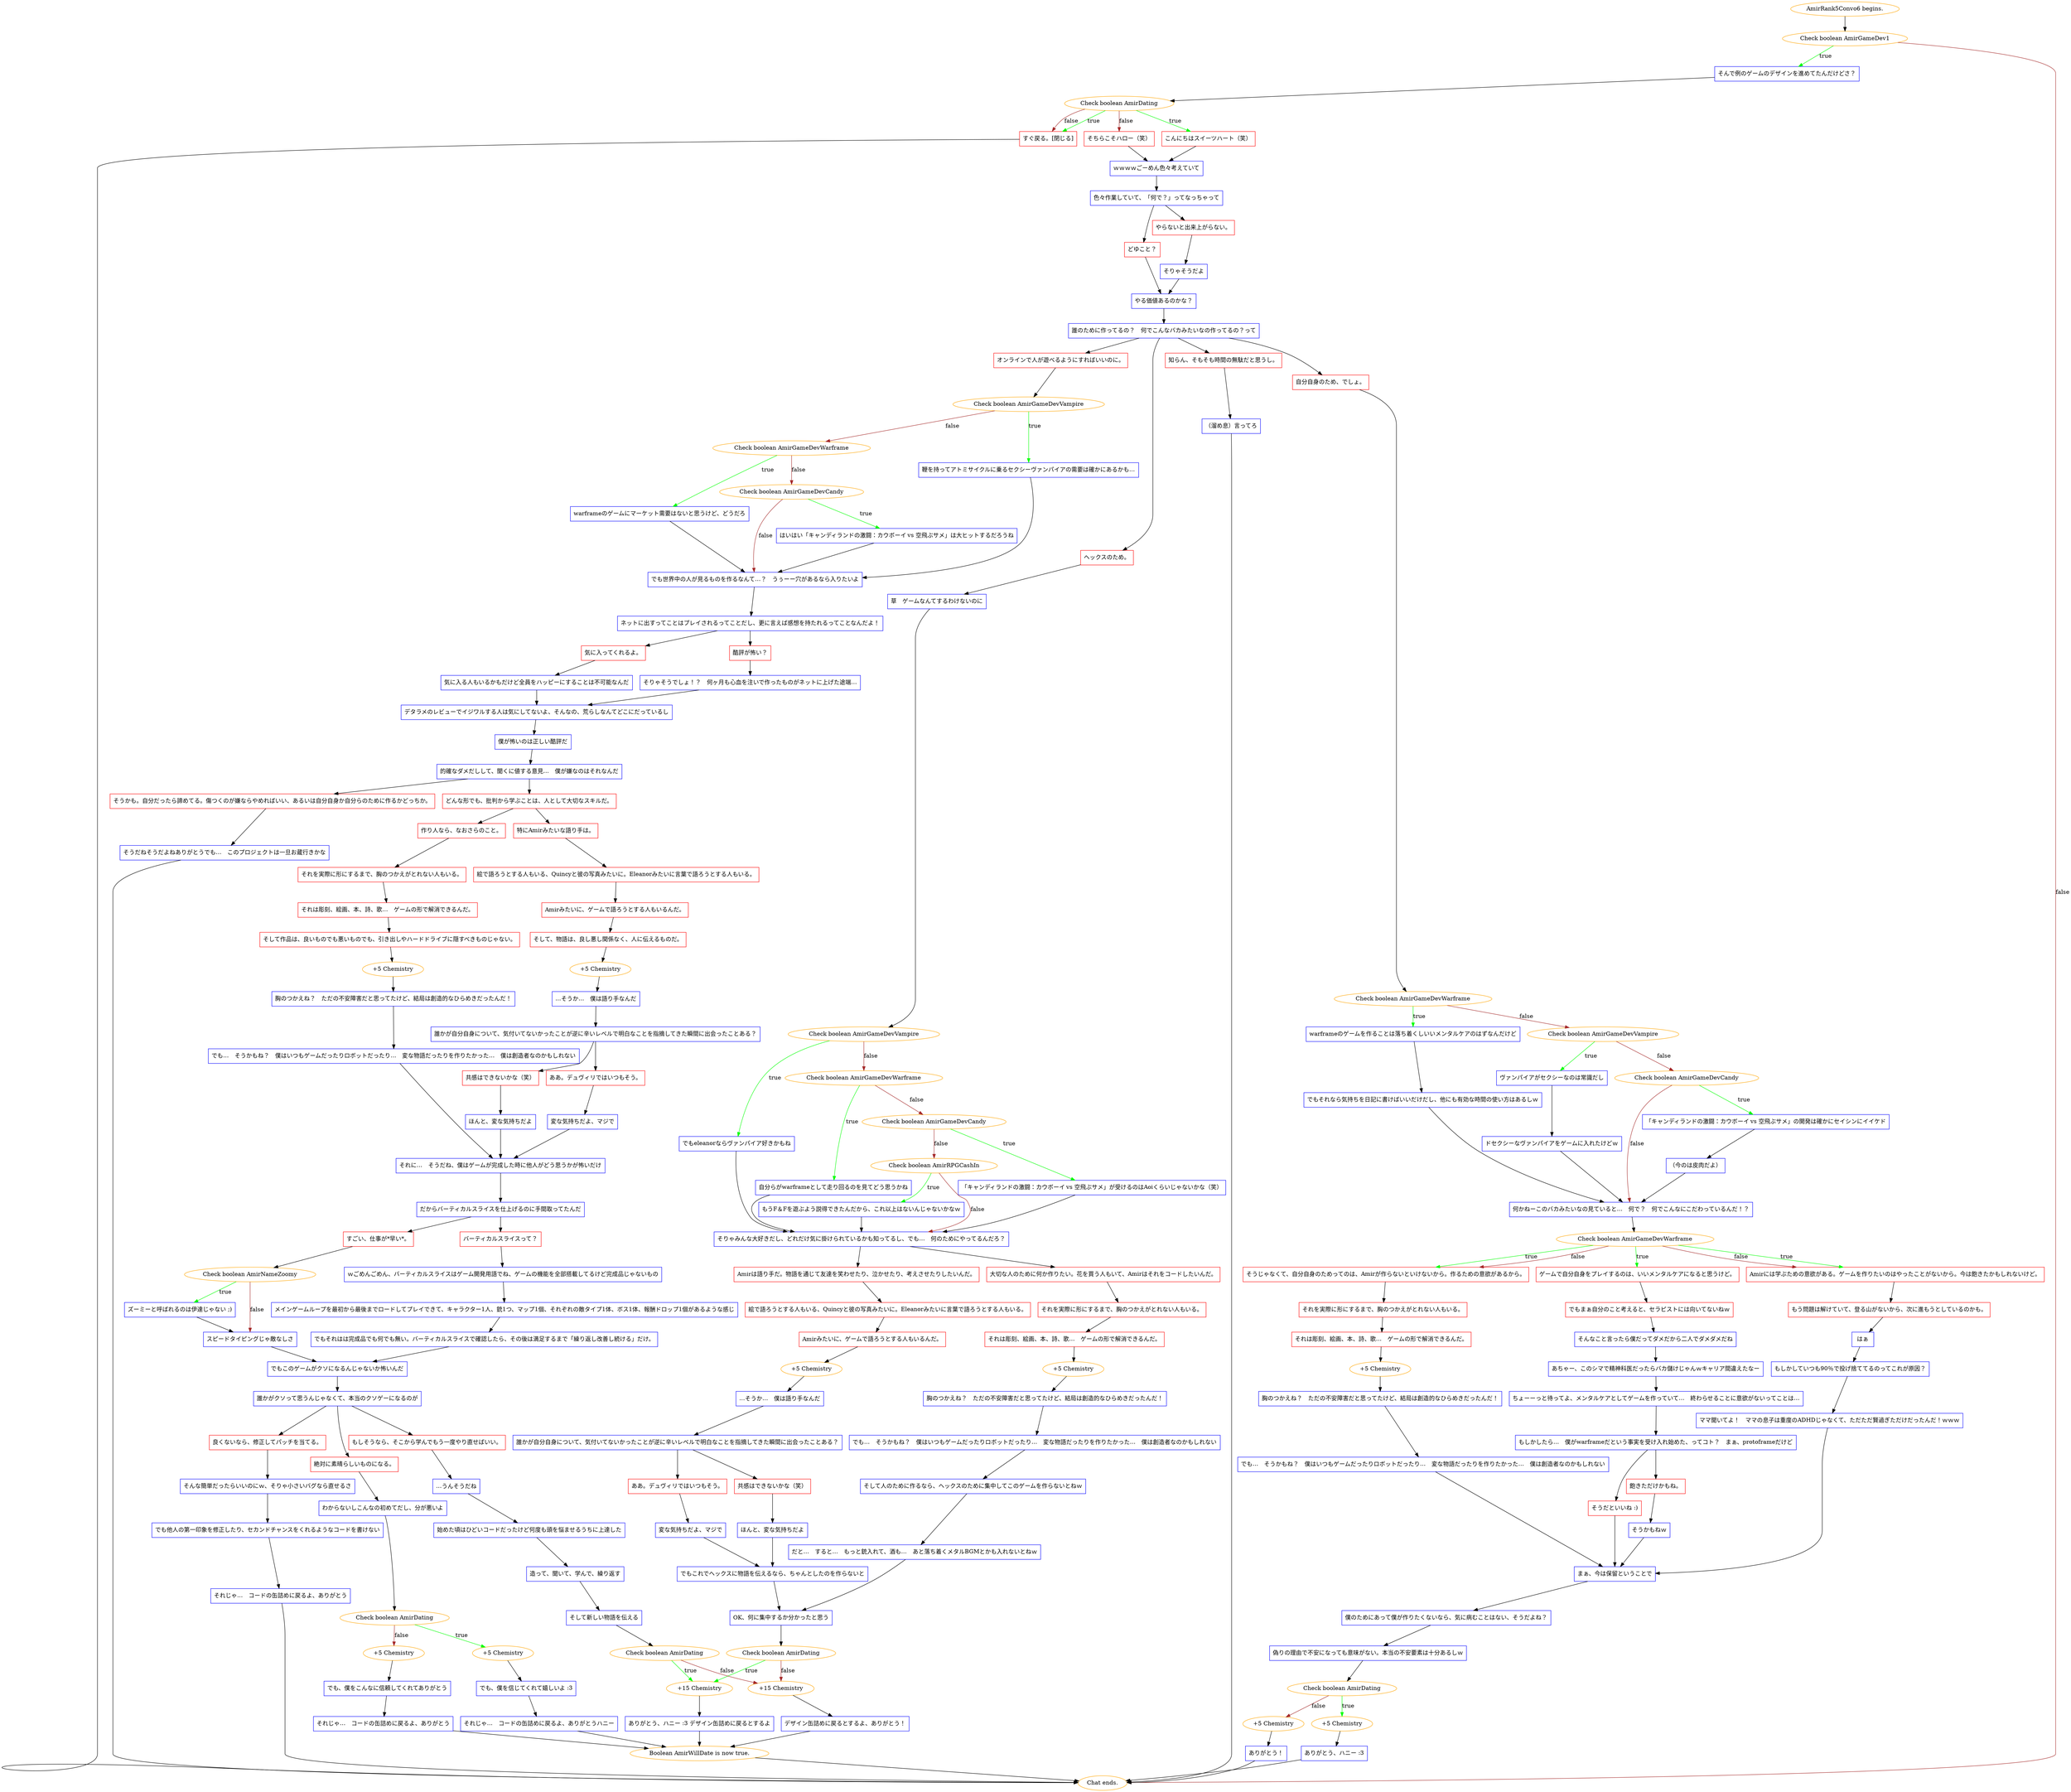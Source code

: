 digraph {
	"AmirRank5Convo6 begins." [color=orange];
		"AmirRank5Convo6 begins." -> j433418343;
	j433418343 [label="Check boolean AmirGameDev1",color=orange];
		j433418343 -> j2723444594 [label=true,color=green];
		j433418343 -> "Chat ends." [label=false,color=brown];
	j2723444594 [label="そんで例のゲームのデザインを進めてたんだけどさ？",shape=box,color=blue];
		j2723444594 -> j1196383585;
	"Chat ends." [color=orange];
	j1196383585 [label="Check boolean AmirDating",color=orange];
		j1196383585 -> j1487558001 [label=true,color=green];
		j1196383585 -> j3374050491 [label=true,color=green];
		j1196383585 -> j3066923899 [label=false,color=brown];
		j1196383585 -> j3374050491 [label=false,color=brown];
	j1487558001 [label="こんにちはスイーツハート（笑）",shape=box,color=red];
		j1487558001 -> j1366421786;
	j3374050491 [label="すぐ戻る。[閉じる]",shape=box,color=red];
		j3374050491 -> "Chat ends.";
	j3066923899 [label="そちらこそハロー（笑）",shape=box,color=red];
		j3066923899 -> j1366421786;
	j1366421786 [label="ｗｗｗｗごーめん色々考えていて",shape=box,color=blue];
		j1366421786 -> j492169769;
	j492169769 [label="色々作業していて、「何で？」ってなっちゃって",shape=box,color=blue];
		j492169769 -> j468979247;
		j492169769 -> j415529005;
	j468979247 [label="どゆこと？",shape=box,color=red];
		j468979247 -> j2406779125;
	j415529005 [label="やらないと出来上がらない。",shape=box,color=red];
		j415529005 -> j1188682369;
	j2406779125 [label="やる価値あるのかな？",shape=box,color=blue];
		j2406779125 -> j306821442;
	j1188682369 [label="そりゃそうだよ",shape=box,color=blue];
		j1188682369 -> j2406779125;
	j306821442 [label="誰のために作ってるの？　何でこんなバカみたいなの作ってるの？って",shape=box,color=blue];
		j306821442 -> j864943286;
		j306821442 -> j2114358524;
		j306821442 -> j787577727;
		j306821442 -> j3216408771;
	j864943286 [label="自分自身のため、でしょ。",shape=box,color=red];
		j864943286 -> j1134900862;
	j2114358524 [label="ヘックスのため。",shape=box,color=red];
		j2114358524 -> j1987096686;
	j787577727 [label="オンラインで人が遊べるようにすればいいのに。",shape=box,color=red];
		j787577727 -> j783743325;
	j3216408771 [label="知らん、そもそも時間の無駄だと思うし。",shape=box,color=red];
		j3216408771 -> j429555367;
	j1134900862 [label="Check boolean AmirGameDevWarframe",color=orange];
		j1134900862 -> j405988924 [label=true,color=green];
		j1134900862 -> j785850138 [label=false,color=brown];
	j1987096686 [label="草　ゲームなんてするわけないのに",shape=box,color=blue];
		j1987096686 -> j1678781234;
	j783743325 [label="Check boolean AmirGameDevVampire",color=orange];
		j783743325 -> j2271589797 [label=true,color=green];
		j783743325 -> j482911157 [label=false,color=brown];
	j429555367 [label="（溜め息）言ってろ",shape=box,color=blue];
		j429555367 -> "Chat ends.";
	j405988924 [label="warframeのゲームを作ることは落ち着くしいいメンタルケアのはずなんだけど",shape=box,color=blue];
		j405988924 -> j3362898614;
	j785850138 [label="Check boolean AmirGameDevVampire",color=orange];
		j785850138 -> j2165991220 [label=true,color=green];
		j785850138 -> j2367520459 [label=false,color=brown];
	j1678781234 [label="Check boolean AmirGameDevVampire",color=orange];
		j1678781234 -> j3437880427 [label=true,color=green];
		j1678781234 -> j946229692 [label=false,color=brown];
	j2271589797 [label="鞭を持ってアトミサイクルに乗るセクシーヴァンパイアの需要は確かにあるかも…",shape=box,color=blue];
		j2271589797 -> j13620151;
	j482911157 [label="Check boolean AmirGameDevWarframe",color=orange];
		j482911157 -> j1436683874 [label=true,color=green];
		j482911157 -> j352057256 [label=false,color=brown];
	j3362898614 [label="でもそれなら気持ちを日記に書けばいいだけだし、他にも有効な時間の使い方はあるしｗ",shape=box,color=blue];
		j3362898614 -> j3618069829;
	j2165991220 [label="ヴァンパイアがセクシーなのは常識だし",shape=box,color=blue];
		j2165991220 -> j3280965859;
	j2367520459 [label="Check boolean AmirGameDevCandy",color=orange];
		j2367520459 -> j3484641918 [label=true,color=green];
		j2367520459 -> j3618069829 [label=false,color=brown];
	j3437880427 [label="でもeleanorならヴァンパイア好きかもね",shape=box,color=blue];
		j3437880427 -> j70016728;
	j946229692 [label="Check boolean AmirGameDevWarframe",color=orange];
		j946229692 -> j2122815545 [label=true,color=green];
		j946229692 -> j1025063388 [label=false,color=brown];
	j13620151 [label="でも世界中の人が見るものを作るなんて…？　うぅーー穴があるなら入りたいよ",shape=box,color=blue];
		j13620151 -> j609354905;
	j1436683874 [label="warframeのゲームにマーケット需要はないと思うけど、どうだろ",shape=box,color=blue];
		j1436683874 -> j13620151;
	j352057256 [label="Check boolean AmirGameDevCandy",color=orange];
		j352057256 -> j2798620899 [label=true,color=green];
		j352057256 -> j13620151 [label=false,color=brown];
	j3618069829 [label="何かねーこのバカみたいなの見ていると…　何で？　何でこんなにこだわっているんだ！？",shape=box,color=blue];
		j3618069829 -> j1409009931;
	j3280965859 [label="ドセクシーなヴァンパイアをゲームに入れたけどｗ",shape=box,color=blue];
		j3280965859 -> j3618069829;
	j3484641918 [label="「キャンディランドの激闘：カウボーイ vs 空飛ぶサメ」の開発は確かにセイシンにイイケド",shape=box,color=blue];
		j3484641918 -> j3189870303;
	j70016728 [label="そりゃみんな大好きだし、どれだけ気に掛けられているかも知ってるし、でも…　何のためにやってるんだろ？",shape=box,color=blue];
		j70016728 -> j3387398985;
		j70016728 -> j694510420;
	j2122815545 [label="自分らがwarframeとして走り回るのを見てどう思うかね",shape=box,color=blue];
		j2122815545 -> j70016728;
	j1025063388 [label="Check boolean AmirGameDevCandy",color=orange];
		j1025063388 -> j2321184885 [label=true,color=green];
		j1025063388 -> j2469066527 [label=false,color=brown];
	j609354905 [label="ネットに出すってことはプレイされるってことだし、更に言えば感想を持たれるってことなんだよ！",shape=box,color=blue];
		j609354905 -> j3081070973;
		j609354905 -> j3473762846;
	j2798620899 [label="はいはい「キャンディランドの激闘：カウボーイ vs 空飛ぶサメ」は大ヒットするだろうね",shape=box,color=blue];
		j2798620899 -> j13620151;
	j1409009931 [label="Check boolean AmirGameDevWarframe",color=orange];
		j1409009931 -> j710676869 [label=true,color=green];
		j1409009931 -> j3744511897 [label=true,color=green];
		j1409009931 -> j837114681 [label=true,color=green];
		j1409009931 -> j3744511897 [label=false,color=brown];
		j1409009931 -> j837114681 [label=false,color=brown];
	j3189870303 [label="（今のは皮肉だよ）",shape=box,color=blue];
		j3189870303 -> j3618069829;
	j3387398985 [label="大切な人のために何か作りたい。花を買う人もいて、Amirはそれをコードしたいんだ。",shape=box,color=red];
		j3387398985 -> j2119892831;
	j694510420 [label="Amirは語り手だ。物語を通じて友達を笑わせたり、泣かせたり、考えさせたりしたいんだ。",shape=box,color=red];
		j694510420 -> j2593067664;
	j2321184885 [label="「キャンディランドの激闘：カウボーイ vs 空飛ぶサメ」が受けるのはAoiくらいじゃないかな（笑）",shape=box,color=blue];
		j2321184885 -> j70016728;
	j2469066527 [label="Check boolean AmirRPGCashIn",color=orange];
		j2469066527 -> j3526630862 [label=true,color=green];
		j2469066527 -> j70016728 [label=false,color=brown];
	j3081070973 [label="気に入ってくれるよ。",shape=box,color=red];
		j3081070973 -> j484025564;
	j3473762846 [label="酷評が怖い？",shape=box,color=red];
		j3473762846 -> j1024646886;
	j710676869 [label="ゲームで自分自身をプレイするのは、いいメンタルケアになると思うけど。",shape=box,color=red];
		j710676869 -> j3960522828;
	j3744511897 [label="そうじゃなくて、自分自身のためってのは、Amirが作らないといけないから。作るための意欲があるから。",shape=box,color=red];
		j3744511897 -> j677920110;
	j837114681 [label="Amirには学ぶための意欲がある。ゲームを作りたいのはやったことがないから。今は飽きたかもしれないけど。",shape=box,color=red];
		j837114681 -> j106860736;
	j2119892831 [label="それを実際に形にするまで、胸のつかえがとれない人もいる。",shape=box,color=red];
		j2119892831 -> j4228127841;
	j2593067664 [label="絵で語ろうとする人もいる、Quincyと彼の写真みたいに。Eleanorみたいに言葉で語ろうとする人もいる。",shape=box,color=red];
		j2593067664 -> j1890256211;
	j3526630862 [label="もうF＆Fを遊ぶよう説得できたんだから、これ以上はないんじゃないかなｗ",shape=box,color=blue];
		j3526630862 -> j70016728;
	j484025564 [label="気に入る人もいるかもだけど全員をハッピーにすることは不可能なんだ",shape=box,color=blue];
		j484025564 -> j2458302940;
	j1024646886 [label="そりゃそうでしょ！？　何ヶ月も心血を注いで作ったものがネットに上げた途端…",shape=box,color=blue];
		j1024646886 -> j2458302940;
	j3960522828 [label="でもまぁ自分のこと考えると、セラピストには向いてないねｗ",shape=box,color=red];
		j3960522828 -> j1138416812;
	j677920110 [label="それを実際に形にするまで、胸のつかえがとれない人もいる。",shape=box,color=red];
		j677920110 -> j1862504097;
	j106860736 [label="もう問題は解けていて、登る山がないから、次に進もうとしているのかも。",shape=box,color=red];
		j106860736 -> j2278467240;
	j4228127841 [label="それは彫刻、絵画、本、詩、歌…　ゲームの形で解消できるんだ。",shape=box,color=red];
		j4228127841 -> j1979789674;
	j1890256211 [label="Amirみたいに、ゲームで語ろうとする人もいるんだ。",shape=box,color=red];
		j1890256211 -> j50693416;
	j2458302940 [label="デタラメのレビューでイジワルする人は気にしてないよ、そんなの、荒らしなんてどこにだっているし",shape=box,color=blue];
		j2458302940 -> j2132653510;
	j1138416812 [label="そんなこと言ったら僕だってダメだから二人でダメダメだね",shape=box,color=blue];
		j1138416812 -> j1184516742;
	j1862504097 [label="それは彫刻、絵画、本、詩、歌…　ゲームの形で解消できるんだ。",shape=box,color=red];
		j1862504097 -> j719957909;
	j2278467240 [label="はぁ",shape=box,color=blue];
		j2278467240 -> j749832208;
	j1979789674 [label="+5 Chemistry",color=orange];
		j1979789674 -> j2346563921;
	j50693416 [label="+5 Chemistry",color=orange];
		j50693416 -> j589515644;
	j2132653510 [label="僕が怖いのは正しい酷評だ",shape=box,color=blue];
		j2132653510 -> j805413575;
	j1184516742 [label="あちゃー、このシマで精神科医だったらバカ儲けじゃんｗキャリア間違えたなー",shape=box,color=blue];
		j1184516742 -> j668586195;
	j719957909 [label="+5 Chemistry",color=orange];
		j719957909 -> j3807314217;
	j749832208 [label="もしかしていつも90％で投げ捨ててるのってこれが原因？",shape=box,color=blue];
		j749832208 -> j2807364101;
	j2346563921 [label="胸のつかえね？　ただの不安障害だと思ってたけど、結局は創造的なひらめきだったんだ！",shape=box,color=blue];
		j2346563921 -> j1126935597;
	j589515644 [label="…そうか…　僕は語り手なんだ",shape=box,color=blue];
		j589515644 -> j1223726699;
	j805413575 [label="的確なダメだしして、聞くに値する意見…　僕が嫌なのはそれなんだ",shape=box,color=blue];
		j805413575 -> j561244321;
		j805413575 -> j1184278096;
	j668586195 [label="ちょーーっと待ってよ、メンタルケアとしてゲームを作っていて…　終わらせることに意欲がないってことは…",shape=box,color=blue];
		j668586195 -> j2808702823;
	j3807314217 [label="胸のつかえね？　ただの不安障害だと思ってたけど、結局は創造的なひらめきだったんだ！",shape=box,color=blue];
		j3807314217 -> j317238312;
	j2807364101 [label="ママ聞いてよ！　ママの息子は重度のADHDじゃなくて、ただただ賢過ぎただけだったんだ！ｗｗｗ",shape=box,color=blue];
		j2807364101 -> j2474695041;
	j1126935597 [label="でも…　そうかもね？　僕はいつもゲームだったりロボットだったり…　変な物語だったりを作りたかった…　僕は創造者なのかもしれない",shape=box,color=blue];
		j1126935597 -> j541536241;
	j1223726699 [label="誰かが自分自身について、気付いてないかったことが逆に辛いレベルで明白なことを指摘してきた瞬間に出会ったことある？",shape=box,color=blue];
		j1223726699 -> j2280948184;
		j1223726699 -> j2776398527;
	j561244321 [label="どんな形でも、批判から学ぶことは、人として大切なスキルだ。",shape=box,color=red];
		j561244321 -> j2416579246;
		j561244321 -> j2744282285;
	j1184278096 [label="そうかも。自分だったら諦めてる。傷つくのが嫌ならやめればいい、あるいは自分自身か自分らのために作るかどっちか。",shape=box,color=red];
		j1184278096 -> j1467289179;
	j2808702823 [label="もしかしたら…　僕がwarframeだという事実を受け入れ始めた、ってコト？　まぁ、protoframeだけど",shape=box,color=blue];
		j2808702823 -> j1678536029;
		j2808702823 -> j4262368772;
	j317238312 [label="でも…　そうかもね？　僕はいつもゲームだったりロボットだったり…　変な物語だったりを作りたかった…　僕は創造者なのかもしれない",shape=box,color=blue];
		j317238312 -> j2474695041;
	j2474695041 [label="まぁ、今は保留ということで",shape=box,color=blue];
		j2474695041 -> j86487153;
	j541536241 [label="そして人のために作るなら、ヘックスのために集中してこのゲームを作らないとねｗ",shape=box,color=blue];
		j541536241 -> j3286492207;
	j2280948184 [label="ああ。デュヴィリではいつもそう。",shape=box,color=red];
		j2280948184 -> j185776571;
	j2776398527 [label="共感はできないかな（笑）",shape=box,color=red];
		j2776398527 -> j2488029433;
	j2416579246 [label="作り人なら、なおさらのこと。",shape=box,color=red];
		j2416579246 -> j1965899867;
	j2744282285 [label="特にAmirみたいな語り手は。",shape=box,color=red];
		j2744282285 -> j2009534249;
	j1467289179 [label="そうだねそうだよねありがとうでも…　このプロジェクトは一旦お蔵行きかな",shape=box,color=blue];
		j1467289179 -> "Chat ends.";
	j1678536029 [label="飽きただけかもね。",shape=box,color=red];
		j1678536029 -> j3958770372;
	j4262368772 [label="そうだといいね :)",shape=box,color=red];
		j4262368772 -> j2474695041;
	j86487153 [label="僕のためにあって僕が作りたくないなら、気に病むことはない、そうだよね？",shape=box,color=blue];
		j86487153 -> j383684210;
	j3286492207 [label="だと…　すると…　もっと銃入れて、酒も…　あと落ち着くメタルBGMとかも入れないとねｗ",shape=box,color=blue];
		j3286492207 -> j3181091362;
	j185776571 [label="変な気持ちだよ、マジで",shape=box,color=blue];
		j185776571 -> j1306397150;
	j2488029433 [label="ほんと、変な気持ちだよ",shape=box,color=blue];
		j2488029433 -> j1306397150;
	j1965899867 [label="それを実際に形にするまで、胸のつかえがとれない人もいる。",shape=box,color=red];
		j1965899867 -> j2348448512;
	j2009534249 [label="絵で語ろうとする人もいる、Quincyと彼の写真みたいに。Eleanorみたいに言葉で語ろうとする人もいる。",shape=box,color=red];
		j2009534249 -> j69284380;
	j3958770372 [label="そうかもねｗ",shape=box,color=blue];
		j3958770372 -> j2474695041;
	j383684210 [label="偽りの理由で不安になっても意味がない。本当の不安要素は十分あるしｗ",shape=box,color=blue];
		j383684210 -> j2458885787;
	j3181091362 [label="OK、何に集中するか分かったと思う",shape=box,color=blue];
		j3181091362 -> j3586300413;
	j1306397150 [label="でもこれでヘックスに物語を伝えるなら、ちゃんとしたのを作らないと",shape=box,color=blue];
		j1306397150 -> j3181091362;
	j2348448512 [label="それは彫刻、絵画、本、詩、歌…　ゲームの形で解消できるんだ。",shape=box,color=red];
		j2348448512 -> j2831518140;
	j69284380 [label="Amirみたいに、ゲームで語ろうとする人もいるんだ。",shape=box,color=red];
		j69284380 -> j2435993843;
	j2458885787 [label="Check boolean AmirDating",color=orange];
		j2458885787 -> j155465618 [label=true,color=green];
		j2458885787 -> j485388522 [label=false,color=brown];
	j3586300413 [label="Check boolean AmirDating",color=orange];
		j3586300413 -> j3669909369 [label=true,color=green];
		j3586300413 -> j557357681 [label=false,color=brown];
	j2831518140 [label="そして作品は、良いものでも悪いものでも、引き出しやハードドライブに隠すべきものじゃない。",shape=box,color=red];
		j2831518140 -> j2511299963;
	j2435993843 [label="そして、物語は、良し悪し関係なく、人に伝えるものだ。",shape=box,color=red];
		j2435993843 -> j2317596371;
	j155465618 [label="+5 Chemistry",color=orange];
		j155465618 -> j2854657808;
	j485388522 [label="+5 Chemistry",color=orange];
		j485388522 -> j291504449;
	j3669909369 [label="+15 Chemistry",color=orange];
		j3669909369 -> j2458572795;
	j557357681 [label="+15 Chemistry",color=orange];
		j557357681 -> j2446161194;
	j2511299963 [label="+5 Chemistry",color=orange];
		j2511299963 -> j563236774;
	j2317596371 [label="+5 Chemistry",color=orange];
		j2317596371 -> j240907862;
	j2854657808 [label="ありがとう、ハニー :3",shape=box,color=blue];
		j2854657808 -> "Chat ends.";
	j291504449 [label="ありがとう！",shape=box,color=blue];
		j291504449 -> "Chat ends.";
	j2458572795 [label="ありがとう、ハニー :3 デザイン缶詰めに戻るとするよ",shape=box,color=blue];
		j2458572795 -> j1538486228;
	j2446161194 [label="デザイン缶詰めに戻るとするよ、ありがとう！",shape=box,color=blue];
		j2446161194 -> j1538486228;
	j563236774 [label="胸のつかえね？　ただの不安障害だと思ってたけど、結局は創造的なひらめきだったんだ！",shape=box,color=blue];
		j563236774 -> j323369560;
	j240907862 [label="…そうか…　僕は語り手なんだ",shape=box,color=blue];
		j240907862 -> j399795808;
	j1538486228 [label="Boolean AmirWillDate is now true.",color=orange];
		j1538486228 -> "Chat ends.";
	j323369560 [label="でも…　そうかもね？　僕はいつもゲームだったりロボットだったり…　変な物語だったりを作りたかった…　僕は創造者なのかもしれない",shape=box,color=blue];
		j323369560 -> j1552979878;
	j399795808 [label="誰かが自分自身について、気付いてないかったことが逆に辛いレベルで明白なことを指摘してきた瞬間に出会ったことある？",shape=box,color=blue];
		j399795808 -> j1315211313;
		j399795808 -> j3073226533;
	j1552979878 [label="それに…　そうだね、僕はゲームが完成した時に他人がどう思うかが怖いだけ",shape=box,color=blue];
		j1552979878 -> j1372959502;
	j1315211313 [label="ああ。デュヴィリではいつもそう。",shape=box,color=red];
		j1315211313 -> j1915493034;
	j3073226533 [label="共感はできないかな（笑）",shape=box,color=red];
		j3073226533 -> j540872644;
	j1372959502 [label="だからバーティカルスライスを仕上げるのに手間取ってたんだ",shape=box,color=blue];
		j1372959502 -> j1969745066;
		j1372959502 -> j1411424225;
	j1915493034 [label="変な気持ちだよ、マジで",shape=box,color=blue];
		j1915493034 -> j1552979878;
	j540872644 [label="ほんと、変な気持ちだよ",shape=box,color=blue];
		j540872644 -> j1552979878;
	j1969745066 [label="バーティカルスライスって？",shape=box,color=red];
		j1969745066 -> j4260533789;
	j1411424225 [label="すごい、仕事が*早い*。",shape=box,color=red];
		j1411424225 -> j452354366;
	j4260533789 [label="ｗごめんごめん、バーティカルスライスはゲーム開発用語でね、ゲームの機能を全部搭載してるけど完成品じゃないもの",shape=box,color=blue];
		j4260533789 -> j1105755177;
	j452354366 [label="Check boolean AmirNameZoomy",color=orange];
		j452354366 -> j1700153408 [label=true,color=green];
		j452354366 -> j3754581342 [label=false,color=brown];
	j1105755177 [label="メインゲームループを最初から最後までロードしてプレイできて、キャラクター1人、銃1つ、マップ1個、それぞれの敵タイプ1体、ボス1体、報酬ドロップ1個があるような感じ",shape=box,color=blue];
		j1105755177 -> j1635431545;
	j1700153408 [label="ズーミーと呼ばれるのは伊達じゃない ;)",shape=box,color=blue];
		j1700153408 -> j3754581342;
	j3754581342 [label="スピードタイピングじゃ敵なしさ",shape=box,color=blue];
		j3754581342 -> j4080326420;
	j1635431545 [label="でもそれはは完成品でも何でも無い。バーティカルスライスで確認したら、その後は満足するまで「繰り返し改善し続ける」だけ。",shape=box,color=blue];
		j1635431545 -> j4080326420;
	j4080326420 [label="でもこのゲームがクソになるんじゃないか怖いんだ",shape=box,color=blue];
		j4080326420 -> j3424189598;
	j3424189598 [label="誰かがクソって思うんじゃなくて、本当のクソゲーになるのが",shape=box,color=blue];
		j3424189598 -> j3251526648;
		j3424189598 -> j2919162519;
		j3424189598 -> j262232328;
	j3251526648 [label="絶対に素晴らしいものになる。",shape=box,color=red];
		j3251526648 -> j2808531031;
	j2919162519 [label="もしそうなら、そこから学んでもう一度やり直せばいい。",shape=box,color=red];
		j2919162519 -> j2739053955;
	j262232328 [label="良くないなら、修正してパッチを当てる。",shape=box,color=red];
		j262232328 -> j4292715373;
	j2808531031 [label="わからないしこんなの初めてだし、分が悪いよ",shape=box,color=blue];
		j2808531031 -> j486106835;
	j2739053955 [label="…うんそうだね",shape=box,color=blue];
		j2739053955 -> j190138854;
	j4292715373 [label="そんな簡単だったらいいのにｗ、そりゃ小さいバグなら直せるさ",shape=box,color=blue];
		j4292715373 -> j3384422142;
	j486106835 [label="Check boolean AmirDating",color=orange];
		j486106835 -> j1907361650 [label=true,color=green];
		j486106835 -> j1546119853 [label=false,color=brown];
	j190138854 [label="始めた頃はひどいコードだったけど何度も頭を悩ませるうちに上達した",shape=box,color=blue];
		j190138854 -> j225427979;
	j3384422142 [label="でも他人の第一印象を修正したり、セカンドチャンスをくれるようなコードを書けない",shape=box,color=blue];
		j3384422142 -> j4250176954;
	j1907361650 [label="+5 Chemistry",color=orange];
		j1907361650 -> j1553485993;
	j1546119853 [label="+5 Chemistry",color=orange];
		j1546119853 -> j2502100413;
	j225427979 [label="造って、聞いて、学んで、繰り返す",shape=box,color=blue];
		j225427979 -> j4137836739;
	j4250176954 [label="それじゃ…　コードの缶詰めに戻るよ、ありがとう",shape=box,color=blue];
		j4250176954 -> "Chat ends.";
	j1553485993 [label="でも、僕を信じてくれて嬉しいよ :3",shape=box,color=blue];
		j1553485993 -> j2093648041;
	j2502100413 [label="でも、僕をこんなに信頼してくれてありがとう",shape=box,color=blue];
		j2502100413 -> j113487520;
	j4137836739 [label="そして新しい物語を伝える",shape=box,color=blue];
		j4137836739 -> j3641190794;
	j2093648041 [label="それじゃ…　コードの缶詰めに戻るよ、ありがとうハニー",shape=box,color=blue];
		j2093648041 -> j1538486228;
	j113487520 [label="それじゃ…　コードの缶詰めに戻るよ、ありがとう",shape=box,color=blue];
		j113487520 -> j1538486228;
	j3641190794 [label="Check boolean AmirDating",color=orange];
		j3641190794 -> j3669909369 [label=true,color=green];
		j3641190794 -> j557357681 [label=false,color=brown];
}